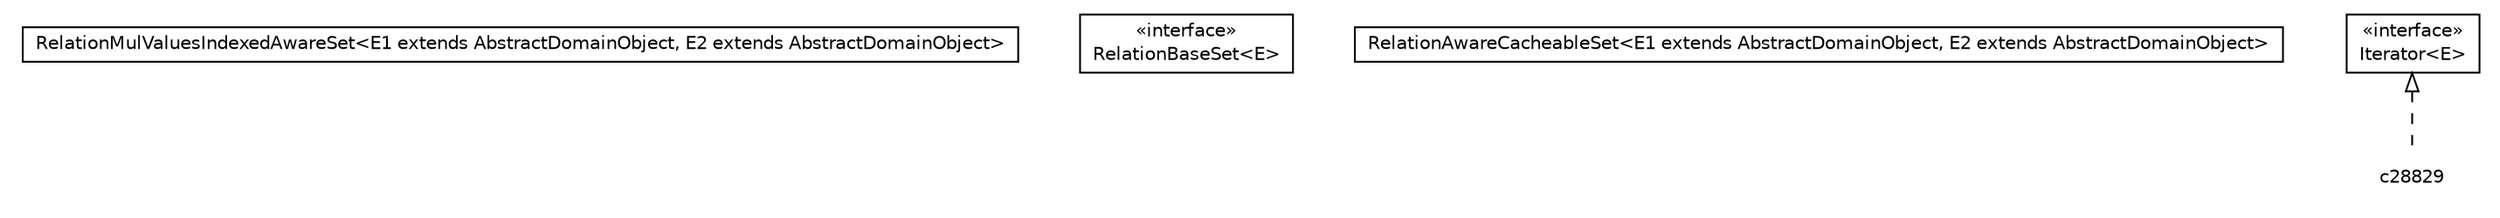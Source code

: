 #!/usr/local/bin/dot
#
# Class diagram 
# Generated by UMLGraph version 5.1 (http://www.umlgraph.org/)
#

digraph G {
	edge [fontname="Helvetica",fontsize=10,labelfontname="Helvetica",labelfontsize=10];
	node [fontname="Helvetica",fontsize=10,shape=plaintext];
	nodesep=0.25;
	ranksep=0.5;
	// pt.ist.fenixframework.dml.RelationMulValuesIndexedAwareSet<E1 extends pt.ist.fenixframework.core.AbstractDomainObject, E2 extends pt.ist.fenixframework.core.AbstractDomainObject>
	c28795 [label=<<table title="pt.ist.fenixframework.dml.RelationMulValuesIndexedAwareSet" border="0" cellborder="1" cellspacing="0" cellpadding="2" port="p" href="../RelationMulValuesIndexedAwareSet.html">
		<tr><td><table border="0" cellspacing="0" cellpadding="1">
<tr><td align="center" balign="center"> RelationMulValuesIndexedAwareSet&lt;E1 extends AbstractDomainObject, E2 extends AbstractDomainObject&gt; </td></tr>
		</table></td></tr>
		</table>>, fontname="Helvetica", fontcolor="black", fontsize=10.0];
	// pt.ist.fenixframework.dml.runtime.RelationBaseSet<E>
	c28835 [label=<<table title="pt.ist.fenixframework.dml.runtime.RelationBaseSet" border="0" cellborder="1" cellspacing="0" cellpadding="2" port="p" href="./RelationBaseSet.html">
		<tr><td><table border="0" cellspacing="0" cellpadding="1">
<tr><td align="center" balign="center"> &#171;interface&#187; </td></tr>
<tr><td align="center" balign="center"> RelationBaseSet&lt;E&gt; </td></tr>
		</table></td></tr>
		</table>>, fontname="Helvetica", fontcolor="black", fontsize=10.0];
	// pt.ist.fenixframework.backend.infinispan.RelationAwareCacheableSet<E1 extends pt.ist.fenixframework.core.AbstractDomainObject, E2 extends pt.ist.fenixframework.core.AbstractDomainObject>
	c28942 [label=<<table title="pt.ist.fenixframework.backend.infinispan.RelationAwareCacheableSet" border="0" cellborder="1" cellspacing="0" cellpadding="2" port="p" href="../../backend/infinispan/RelationAwareCacheableSet.html">
		<tr><td><table border="0" cellspacing="0" cellpadding="1">
<tr><td align="center" balign="center"> RelationAwareCacheableSet&lt;E1 extends AbstractDomainObject, E2 extends AbstractDomainObject&gt; </td></tr>
		</table></td></tr>
		</table>>, fontname="Helvetica", fontcolor="black", fontsize=10.0];
	//pt.ist.fenixframework.dml.runtime.RelationAwareSet<E1 extends pt.ist.fenixframework.core.AbstractDomainObject, E2 extends pt.ist.fenixframework.core.AbstractDomainObject>.RelationAwareIterator implements java.util.Iterator<E>
	c28985:p -> c28829:p [dir=back,arrowtail=empty,style=dashed];
	// java.util.Iterator<E>
	c28985 [label=<<table title="java.util.Iterator" border="0" cellborder="1" cellspacing="0" cellpadding="2" port="p" href="http://java.sun.com/j2se/1.4.2/docs/api/java/util/Iterator.html">
		<tr><td><table border="0" cellspacing="0" cellpadding="1">
<tr><td align="center" balign="center"> &#171;interface&#187; </td></tr>
<tr><td align="center" balign="center"> Iterator&lt;E&gt; </td></tr>
		</table></td></tr>
		</table>>, fontname="Helvetica", fontcolor="black", fontsize=10.0];
}


